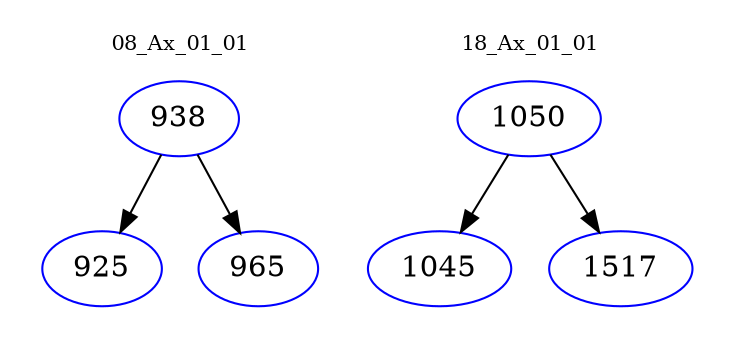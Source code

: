 digraph{
subgraph cluster_0 {
color = white
label = "08_Ax_01_01";
fontsize=10;
T0_938 [label="938", color="blue"]
T0_938 -> T0_925 [color="black"]
T0_925 [label="925", color="blue"]
T0_938 -> T0_965 [color="black"]
T0_965 [label="965", color="blue"]
}
subgraph cluster_1 {
color = white
label = "18_Ax_01_01";
fontsize=10;
T1_1050 [label="1050", color="blue"]
T1_1050 -> T1_1045 [color="black"]
T1_1045 [label="1045", color="blue"]
T1_1050 -> T1_1517 [color="black"]
T1_1517 [label="1517", color="blue"]
}
}
